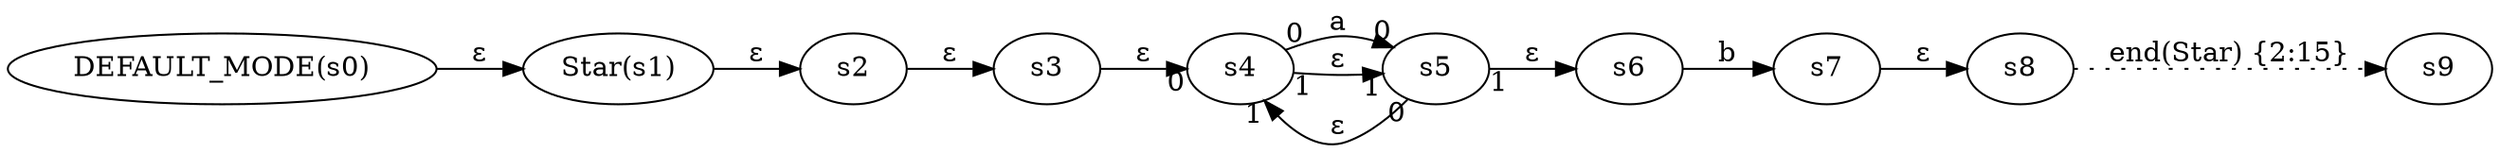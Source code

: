 digraph ATN {
  rankdir=LR;

  "DEFAULT_MODE(s0)" -> "Star(s1)" [label=ε]
  "Star(s1)" -> s2 [label=ε]
  s2 -> s3 [label=ε]
  s3 -> s4 [label=ε, headlabel=0]
  s4 -> s5 [label=a, taillabel=0, headlabel=0]
  s5 -> s4 [label=ε, taillabel=0, headlabel=1]
  s5 -> s6 [label=ε, taillabel=1]
  s6 -> s7 [label=b]
  s7 -> s8 [label=ε]
  s8 -> s9 [label="end(Star) {2:15}", style=dotted]
  s4 -> s5 [label=ε, taillabel=1, headlabel=1]
}